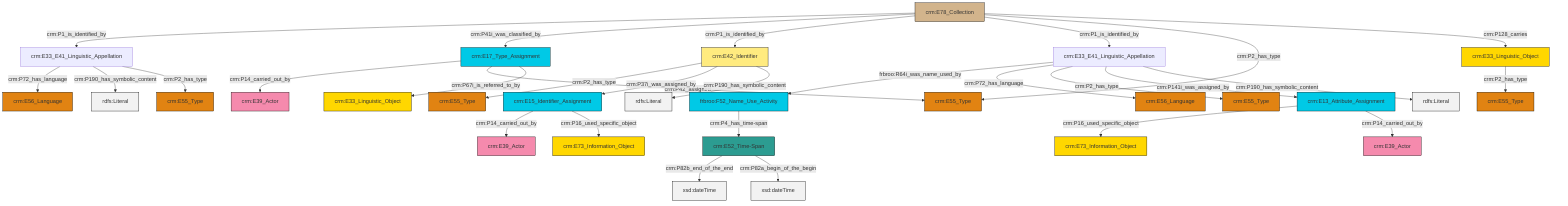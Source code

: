 graph TD
classDef Literal fill:#f2f2f2,stroke:#000000;
classDef CRM_Entity fill:#FFFFFF,stroke:#000000;
classDef Temporal_Entity fill:#00C9E6, stroke:#000000;
classDef Type fill:#E18312, stroke:#000000;
classDef Time-Span fill:#2C9C91, stroke:#000000;
classDef Appellation fill:#FFEB7F, stroke:#000000;
classDef Place fill:#008836, stroke:#000000;
classDef Persistent_Item fill:#B266B2, stroke:#000000;
classDef Conceptual_Object fill:#FFD700, stroke:#000000;
classDef Physical_Thing fill:#D2B48C, stroke:#000000;
classDef Actor fill:#f58aad, stroke:#000000;
classDef PC_Classes fill:#4ce600, stroke:#000000;
classDef Multi fill:#cccccc,stroke:#000000;

0["crm:E17_Type_Assignment"]:::Temporal_Entity -->|crm:P14_carried_out_by| 1["crm:E39_Actor"]:::Actor
2["frbroo:F52_Name_Use_Activity"]:::Temporal_Entity -->|crm:P4_has_time-span| 3["crm:E52_Time-Span"]:::Time-Span
6["crm:E15_Identifier_Assignment"]:::Temporal_Entity -->|crm:P14_carried_out_by| 7["crm:E39_Actor"]:::Actor
9["crm:E33_E41_Linguistic_Appellation"]:::Default -->|frbroo:R64i_was_name_used_by| 2["frbroo:F52_Name_Use_Activity"]:::Temporal_Entity
12["crm:E78_Collection"]:::Physical_Thing -->|crm:P1_is_identified_by| 13["crm:E33_E41_Linguistic_Appellation"]:::Default
13["crm:E33_E41_Linguistic_Appellation"]:::Default -->|crm:P72_has_language| 18["crm:E56_Language"]:::Type
13["crm:E33_E41_Linguistic_Appellation"]:::Default -->|crm:P190_has_symbolic_content| 23[rdfs:Literal]:::Literal
9["crm:E33_E41_Linguistic_Appellation"]:::Default -->|crm:P72_has_language| 14["crm:E56_Language"]:::Type
0["crm:E17_Type_Assignment"]:::Temporal_Entity -->|crm:P42_assigned| 24["crm:E55_Type"]:::Type
0["crm:E17_Type_Assignment"]:::Temporal_Entity -->|crm:P67i_is_referred_to_by| 10["crm:E33_Linguistic_Object"]:::Conceptual_Object
12["crm:E78_Collection"]:::Physical_Thing -->|crm:P41i_was_classified_by| 0["crm:E17_Type_Assignment"]:::Temporal_Entity
30["crm:E13_Attribute_Assignment"]:::Temporal_Entity -->|crm:P16_used_specific_object| 20["crm:E73_Information_Object"]:::Conceptual_Object
16["crm:E42_Identifier"]:::Appellation -->|crm:P2_has_type| 31["crm:E55_Type"]:::Type
30["crm:E13_Attribute_Assignment"]:::Temporal_Entity -->|crm:P14_carried_out_by| 33["crm:E39_Actor"]:::Actor
13["crm:E33_E41_Linguistic_Appellation"]:::Default -->|crm:P2_has_type| 4["crm:E55_Type"]:::Type
9["crm:E33_E41_Linguistic_Appellation"]:::Default -->|crm:P2_has_type| 26["crm:E55_Type"]:::Type
12["crm:E78_Collection"]:::Physical_Thing -->|crm:P1_is_identified_by| 16["crm:E42_Identifier"]:::Appellation
38["crm:E33_Linguistic_Object"]:::Conceptual_Object -->|crm:P2_has_type| 28["crm:E55_Type"]:::Type
12["crm:E78_Collection"]:::Physical_Thing -->|crm:P1_is_identified_by| 9["crm:E33_E41_Linguistic_Appellation"]:::Default
12["crm:E78_Collection"]:::Physical_Thing -->|crm:P2_has_type| 24["crm:E55_Type"]:::Type
9["crm:E33_E41_Linguistic_Appellation"]:::Default -->|crm:P141i_was_assigned_by| 30["crm:E13_Attribute_Assignment"]:::Temporal_Entity
16["crm:E42_Identifier"]:::Appellation -->|crm:P37i_was_assigned_by| 6["crm:E15_Identifier_Assignment"]:::Temporal_Entity
9["crm:E33_E41_Linguistic_Appellation"]:::Default -->|crm:P190_has_symbolic_content| 41[rdfs:Literal]:::Literal
3["crm:E52_Time-Span"]:::Time-Span -->|crm:P82b_end_of_the_end| 42[xsd:dateTime]:::Literal
16["crm:E42_Identifier"]:::Appellation -->|crm:P190_has_symbolic_content| 46[rdfs:Literal]:::Literal
12["crm:E78_Collection"]:::Physical_Thing -->|crm:P128_carries| 38["crm:E33_Linguistic_Object"]:::Conceptual_Object
3["crm:E52_Time-Span"]:::Time-Span -->|crm:P82a_begin_of_the_begin| 47[xsd:dateTime]:::Literal
6["crm:E15_Identifier_Assignment"]:::Temporal_Entity -->|crm:P16_used_specific_object| 36["crm:E73_Information_Object"]:::Conceptual_Object
